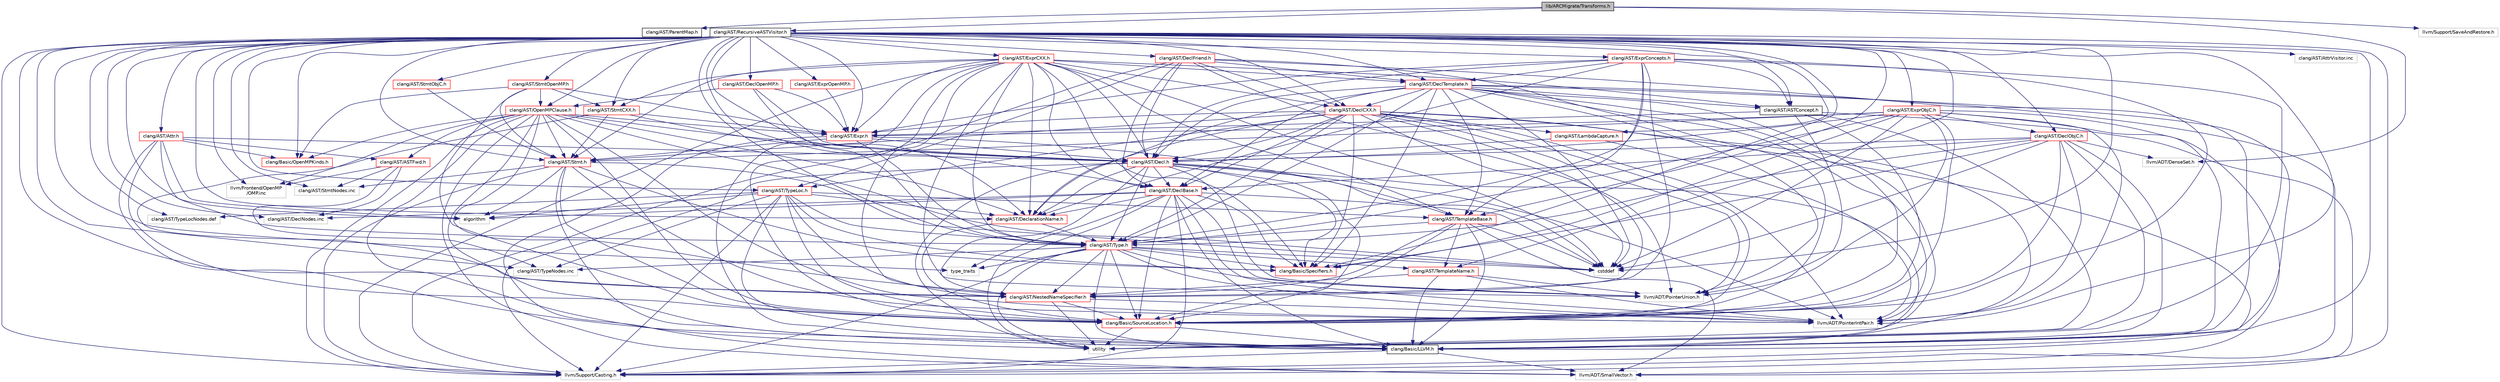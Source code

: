 digraph "lib/ARCMigrate/Transforms.h"
{
 // LATEX_PDF_SIZE
  bgcolor="transparent";
  edge [fontname="Helvetica",fontsize="10",labelfontname="Helvetica",labelfontsize="10"];
  node [fontname="Helvetica",fontsize="10",shape=record];
  Node1 [label="lib/ARCMigrate/Transforms.h",height=0.2,width=0.4,color="black", fillcolor="grey75", style="filled", fontcolor="black",tooltip=" "];
  Node1 -> Node2 [color="midnightblue",fontsize="10",style="solid",fontname="Helvetica"];
  Node2 [label="clang/AST/ParentMap.h",height=0.2,width=0.4,color="black",URL="$ParentMap_8h.html",tooltip=" "];
  Node1 -> Node3 [color="midnightblue",fontsize="10",style="solid",fontname="Helvetica"];
  Node3 [label="clang/AST/RecursiveASTVisitor.h",height=0.2,width=0.4,color="black",URL="$RecursiveASTVisitor_8h.html",tooltip=" "];
  Node3 -> Node4 [color="midnightblue",fontsize="10",style="solid",fontname="Helvetica"];
  Node4 [label="clang/AST/ASTConcept.h",height=0.2,width=0.4,color="black",URL="$ASTConcept_8h.html",tooltip="This file provides AST data structures related to concepts."];
  Node4 -> Node5 [color="midnightblue",fontsize="10",style="solid",fontname="Helvetica"];
  Node5 [label="clang/AST/Expr.h",height=0.2,width=0.4,color="red",URL="$Expr_8h.html",tooltip=" "];
  Node5 -> Node34 [color="midnightblue",fontsize="10",style="solid",fontname="Helvetica"];
  Node34 [label="clang/AST/Decl.h",height=0.2,width=0.4,color="red",URL="$Decl_8h.html",tooltip=" "];
  Node34 -> Node42 [color="midnightblue",fontsize="10",style="solid",fontname="Helvetica"];
  Node42 [label="clang/AST/DeclBase.h",height=0.2,width=0.4,color="red",URL="$DeclBase_8h.html",tooltip=" "];
  Node42 -> Node46 [color="midnightblue",fontsize="10",style="solid",fontname="Helvetica"];
  Node46 [label="clang/AST/DeclarationName.h",height=0.2,width=0.4,color="red",URL="$DeclarationName_8h.html",tooltip=" "];
  Node46 -> Node47 [color="midnightblue",fontsize="10",style="solid",fontname="Helvetica"];
  Node47 [label="clang/AST/Type.h",height=0.2,width=0.4,color="red",URL="$Type_8h.html",tooltip=" "];
  Node47 -> Node48 [color="midnightblue",fontsize="10",style="solid",fontname="Helvetica"];
  Node48 [label="clang/AST/NestedNameSpecifier.h",height=0.2,width=0.4,color="red",URL="$NestedNameSpecifier_8h.html",tooltip=" "];
  Node48 -> Node58 [color="midnightblue",fontsize="10",style="solid",fontname="Helvetica"];
  Node58 [label="clang/Basic/SourceLocation.h",height=0.2,width=0.4,color="red",URL="$SourceLocation_8h.html",tooltip=" "];
  Node58 -> Node7 [color="midnightblue",fontsize="10",style="solid",fontname="Helvetica"];
  Node7 [label="clang/Basic/LLVM.h",height=0.2,width=0.4,color="black",URL="$LLVM_8h.html",tooltip=" "];
  Node7 -> Node8 [color="midnightblue",fontsize="10",style="solid",fontname="Helvetica"];
  Node8 [label="llvm/Support/Casting.h",height=0.2,width=0.4,color="grey75",tooltip=" "];
  Node7 -> Node9 [color="midnightblue",fontsize="10",style="solid",fontname="Helvetica"];
  Node9 [label="llvm/ADT/SmallVector.h",height=0.2,width=0.4,color="grey75",tooltip=" "];
  Node58 -> Node26 [color="midnightblue",fontsize="10",style="solid",fontname="Helvetica"];
  Node26 [label="utility",height=0.2,width=0.4,color="grey75",tooltip=" "];
  Node48 -> Node14 [color="midnightblue",fontsize="10",style="solid",fontname="Helvetica"];
  Node14 [label="llvm/ADT/PointerIntPair.h",height=0.2,width=0.4,color="grey75",tooltip=" "];
  Node48 -> Node26 [color="midnightblue",fontsize="10",style="solid",fontname="Helvetica"];
  Node47 -> Node67 [color="midnightblue",fontsize="10",style="solid",fontname="Helvetica"];
  Node67 [label="clang/AST/TemplateName.h",height=0.2,width=0.4,color="red",URL="$TemplateName_8h.html",tooltip=" "];
  Node67 -> Node48 [color="midnightblue",fontsize="10",style="solid",fontname="Helvetica"];
  Node67 -> Node7 [color="midnightblue",fontsize="10",style="solid",fontname="Helvetica"];
  Node67 -> Node14 [color="midnightblue",fontsize="10",style="solid",fontname="Helvetica"];
  Node67 -> Node15 [color="midnightblue",fontsize="10",style="solid",fontname="Helvetica"];
  Node15 [label="llvm/ADT/PointerUnion.h",height=0.2,width=0.4,color="grey75",tooltip=" "];
  Node47 -> Node7 [color="midnightblue",fontsize="10",style="solid",fontname="Helvetica"];
  Node47 -> Node58 [color="midnightblue",fontsize="10",style="solid",fontname="Helvetica"];
  Node47 -> Node36 [color="midnightblue",fontsize="10",style="solid",fontname="Helvetica"];
  Node36 [label="clang/Basic/Specifiers.h",height=0.2,width=0.4,color="red",URL="$Specifiers_8h.html",tooltip=" "];
  Node47 -> Node14 [color="midnightblue",fontsize="10",style="solid",fontname="Helvetica"];
  Node47 -> Node15 [color="midnightblue",fontsize="10",style="solid",fontname="Helvetica"];
  Node47 -> Node8 [color="midnightblue",fontsize="10",style="solid",fontname="Helvetica"];
  Node47 -> Node19 [color="midnightblue",fontsize="10",style="solid",fontname="Helvetica"];
  Node19 [label="cstddef",height=0.2,width=0.4,color="grey75",tooltip=" "];
  Node47 -> Node25 [color="midnightblue",fontsize="10",style="solid",fontname="Helvetica"];
  Node25 [label="type_traits",height=0.2,width=0.4,color="grey75",tooltip=" "];
  Node47 -> Node26 [color="midnightblue",fontsize="10",style="solid",fontname="Helvetica"];
  Node47 -> Node79 [color="midnightblue",fontsize="10",style="solid",fontname="Helvetica"];
  Node79 [label="clang/AST/TypeNodes.inc",height=0.2,width=0.4,color="grey75",tooltip=" "];
  Node46 -> Node58 [color="midnightblue",fontsize="10",style="solid",fontname="Helvetica"];
  Node42 -> Node7 [color="midnightblue",fontsize="10",style="solid",fontname="Helvetica"];
  Node42 -> Node58 [color="midnightblue",fontsize="10",style="solid",fontname="Helvetica"];
  Node42 -> Node36 [color="midnightblue",fontsize="10",style="solid",fontname="Helvetica"];
  Node42 -> Node14 [color="midnightblue",fontsize="10",style="solid",fontname="Helvetica"];
  Node42 -> Node15 [color="midnightblue",fontsize="10",style="solid",fontname="Helvetica"];
  Node42 -> Node8 [color="midnightblue",fontsize="10",style="solid",fontname="Helvetica"];
  Node42 -> Node20 [color="midnightblue",fontsize="10",style="solid",fontname="Helvetica"];
  Node20 [label="algorithm",height=0.2,width=0.4,color="grey75",tooltip=" "];
  Node42 -> Node19 [color="midnightblue",fontsize="10",style="solid",fontname="Helvetica"];
  Node42 -> Node25 [color="midnightblue",fontsize="10",style="solid",fontname="Helvetica"];
  Node42 -> Node26 [color="midnightblue",fontsize="10",style="solid",fontname="Helvetica"];
  Node42 -> Node97 [color="midnightblue",fontsize="10",style="solid",fontname="Helvetica"];
  Node97 [label="clang/AST/DeclNodes.inc",height=0.2,width=0.4,color="grey75",tooltip=" "];
  Node34 -> Node46 [color="midnightblue",fontsize="10",style="solid",fontname="Helvetica"];
  Node34 -> Node48 [color="midnightblue",fontsize="10",style="solid",fontname="Helvetica"];
  Node34 -> Node47 [color="midnightblue",fontsize="10",style="solid",fontname="Helvetica"];
  Node34 -> Node7 [color="midnightblue",fontsize="10",style="solid",fontname="Helvetica"];
  Node34 -> Node58 [color="midnightblue",fontsize="10",style="solid",fontname="Helvetica"];
  Node34 -> Node36 [color="midnightblue",fontsize="10",style="solid",fontname="Helvetica"];
  Node34 -> Node14 [color="midnightblue",fontsize="10",style="solid",fontname="Helvetica"];
  Node34 -> Node15 [color="midnightblue",fontsize="10",style="solid",fontname="Helvetica"];
  Node34 -> Node8 [color="midnightblue",fontsize="10",style="solid",fontname="Helvetica"];
  Node34 -> Node19 [color="midnightblue",fontsize="10",style="solid",fontname="Helvetica"];
  Node34 -> Node26 [color="midnightblue",fontsize="10",style="solid",fontname="Helvetica"];
  Node5 -> Node107 [color="midnightblue",fontsize="10",style="solid",fontname="Helvetica"];
  Node107 [label="clang/AST/Stmt.h",height=0.2,width=0.4,color="red",URL="$Stmt_8h.html",tooltip=" "];
  Node107 -> Node7 [color="midnightblue",fontsize="10",style="solid",fontname="Helvetica"];
  Node107 -> Node58 [color="midnightblue",fontsize="10",style="solid",fontname="Helvetica"];
  Node107 -> Node36 [color="midnightblue",fontsize="10",style="solid",fontname="Helvetica"];
  Node107 -> Node14 [color="midnightblue",fontsize="10",style="solid",fontname="Helvetica"];
  Node107 -> Node8 [color="midnightblue",fontsize="10",style="solid",fontname="Helvetica"];
  Node107 -> Node20 [color="midnightblue",fontsize="10",style="solid",fontname="Helvetica"];
  Node107 -> Node19 [color="midnightblue",fontsize="10",style="solid",fontname="Helvetica"];
  Node107 -> Node126 [color="midnightblue",fontsize="10",style="solid",fontname="Helvetica"];
  Node126 [label="clang/AST/StmtNodes.inc",height=0.2,width=0.4,color="grey75",tooltip=" "];
  Node5 -> Node127 [color="midnightblue",fontsize="10",style="solid",fontname="Helvetica"];
  Node127 [label="clang/AST/TemplateBase.h",height=0.2,width=0.4,color="red",URL="$TemplateBase_8h.html",tooltip=" "];
  Node127 -> Node48 [color="midnightblue",fontsize="10",style="solid",fontname="Helvetica"];
  Node127 -> Node67 [color="midnightblue",fontsize="10",style="solid",fontname="Helvetica"];
  Node127 -> Node47 [color="midnightblue",fontsize="10",style="solid",fontname="Helvetica"];
  Node127 -> Node7 [color="midnightblue",fontsize="10",style="solid",fontname="Helvetica"];
  Node127 -> Node58 [color="midnightblue",fontsize="10",style="solid",fontname="Helvetica"];
  Node127 -> Node9 [color="midnightblue",fontsize="10",style="solid",fontname="Helvetica"];
  Node127 -> Node19 [color="midnightblue",fontsize="10",style="solid",fontname="Helvetica"];
  Node5 -> Node47 [color="midnightblue",fontsize="10",style="solid",fontname="Helvetica"];
  Node5 -> Node9 [color="midnightblue",fontsize="10",style="solid",fontname="Helvetica"];
  Node4 -> Node58 [color="midnightblue",fontsize="10",style="solid",fontname="Helvetica"];
  Node4 -> Node15 [color="midnightblue",fontsize="10",style="solid",fontname="Helvetica"];
  Node4 -> Node9 [color="midnightblue",fontsize="10",style="solid",fontname="Helvetica"];
  Node4 -> Node26 [color="midnightblue",fontsize="10",style="solid",fontname="Helvetica"];
  Node3 -> Node133 [color="midnightblue",fontsize="10",style="solid",fontname="Helvetica"];
  Node133 [label="clang/AST/Attr.h",height=0.2,width=0.4,color="red",URL="$Attr_8h.html",tooltip=" "];
  Node133 -> Node134 [color="midnightblue",fontsize="10",style="solid",fontname="Helvetica"];
  Node134 [label="clang/AST/ASTFwd.h",height=0.2,width=0.4,color="red",URL="$ASTFwd_8h.html",tooltip=" "];
  Node134 -> Node97 [color="midnightblue",fontsize="10",style="solid",fontname="Helvetica"];
  Node134 -> Node126 [color="midnightblue",fontsize="10",style="solid",fontname="Helvetica"];
  Node134 -> Node79 [color="midnightblue",fontsize="10",style="solid",fontname="Helvetica"];
  Node134 -> Node135 [color="midnightblue",fontsize="10",style="solid",fontname="Helvetica"];
  Node135 [label="llvm/Frontend/OpenMP\l/OMP.inc",height=0.2,width=0.4,color="grey75",tooltip=" "];
  Node133 -> Node34 [color="midnightblue",fontsize="10",style="solid",fontname="Helvetica"];
  Node133 -> Node47 [color="midnightblue",fontsize="10",style="solid",fontname="Helvetica"];
  Node133 -> Node7 [color="midnightblue",fontsize="10",style="solid",fontname="Helvetica"];
  Node133 -> Node138 [color="midnightblue",fontsize="10",style="solid",fontname="Helvetica"];
  Node138 [label="clang/Basic/OpenMPKinds.h",height=0.2,width=0.4,color="red",URL="$OpenMPKinds_8h.html",tooltip=" "];
  Node133 -> Node58 [color="midnightblue",fontsize="10",style="solid",fontname="Helvetica"];
  Node133 -> Node20 [color="midnightblue",fontsize="10",style="solid",fontname="Helvetica"];
  Node3 -> Node34 [color="midnightblue",fontsize="10",style="solid",fontname="Helvetica"];
  Node3 -> Node42 [color="midnightblue",fontsize="10",style="solid",fontname="Helvetica"];
  Node3 -> Node142 [color="midnightblue",fontsize="10",style="solid",fontname="Helvetica"];
  Node142 [label="clang/AST/DeclCXX.h",height=0.2,width=0.4,color="red",URL="$DeclCXX_8h.html",tooltip=" "];
  Node142 -> Node34 [color="midnightblue",fontsize="10",style="solid",fontname="Helvetica"];
  Node142 -> Node42 [color="midnightblue",fontsize="10",style="solid",fontname="Helvetica"];
  Node142 -> Node46 [color="midnightblue",fontsize="10",style="solid",fontname="Helvetica"];
  Node142 -> Node5 [color="midnightblue",fontsize="10",style="solid",fontname="Helvetica"];
  Node142 -> Node145 [color="midnightblue",fontsize="10",style="solid",fontname="Helvetica"];
  Node145 [label="clang/AST/LambdaCapture.h",height=0.2,width=0.4,color="red",URL="$LambdaCapture_8h.html",tooltip=" "];
  Node145 -> Node34 [color="midnightblue",fontsize="10",style="solid",fontname="Helvetica"];
  Node145 -> Node14 [color="midnightblue",fontsize="10",style="solid",fontname="Helvetica"];
  Node142 -> Node48 [color="midnightblue",fontsize="10",style="solid",fontname="Helvetica"];
  Node142 -> Node107 [color="midnightblue",fontsize="10",style="solid",fontname="Helvetica"];
  Node142 -> Node47 [color="midnightblue",fontsize="10",style="solid",fontname="Helvetica"];
  Node142 -> Node147 [color="midnightblue",fontsize="10",style="solid",fontname="Helvetica"];
  Node147 [label="clang/AST/TypeLoc.h",height=0.2,width=0.4,color="red",URL="$TypeLoc_8h.html",tooltip=" "];
  Node147 -> Node46 [color="midnightblue",fontsize="10",style="solid",fontname="Helvetica"];
  Node147 -> Node48 [color="midnightblue",fontsize="10",style="solid",fontname="Helvetica"];
  Node147 -> Node127 [color="midnightblue",fontsize="10",style="solid",fontname="Helvetica"];
  Node147 -> Node47 [color="midnightblue",fontsize="10",style="solid",fontname="Helvetica"];
  Node147 -> Node7 [color="midnightblue",fontsize="10",style="solid",fontname="Helvetica"];
  Node147 -> Node58 [color="midnightblue",fontsize="10",style="solid",fontname="Helvetica"];
  Node147 -> Node36 [color="midnightblue",fontsize="10",style="solid",fontname="Helvetica"];
  Node147 -> Node8 [color="midnightblue",fontsize="10",style="solid",fontname="Helvetica"];
  Node147 -> Node20 [color="midnightblue",fontsize="10",style="solid",fontname="Helvetica"];
  Node147 -> Node148 [color="midnightblue",fontsize="10",style="solid",fontname="Helvetica"];
  Node148 [label="clang/AST/TypeLocNodes.def",height=0.2,width=0.4,color="grey75",tooltip=" "];
  Node147 -> Node79 [color="midnightblue",fontsize="10",style="solid",fontname="Helvetica"];
  Node142 -> Node7 [color="midnightblue",fontsize="10",style="solid",fontname="Helvetica"];
  Node142 -> Node58 [color="midnightblue",fontsize="10",style="solid",fontname="Helvetica"];
  Node142 -> Node36 [color="midnightblue",fontsize="10",style="solid",fontname="Helvetica"];
  Node142 -> Node14 [color="midnightblue",fontsize="10",style="solid",fontname="Helvetica"];
  Node142 -> Node15 [color="midnightblue",fontsize="10",style="solid",fontname="Helvetica"];
  Node142 -> Node8 [color="midnightblue",fontsize="10",style="solid",fontname="Helvetica"];
  Node142 -> Node19 [color="midnightblue",fontsize="10",style="solid",fontname="Helvetica"];
  Node3 -> Node151 [color="midnightblue",fontsize="10",style="solid",fontname="Helvetica"];
  Node151 [label="clang/AST/DeclFriend.h",height=0.2,width=0.4,color="red",URL="$DeclFriend_8h.html",tooltip=" "];
  Node151 -> Node34 [color="midnightblue",fontsize="10",style="solid",fontname="Helvetica"];
  Node151 -> Node42 [color="midnightblue",fontsize="10",style="solid",fontname="Helvetica"];
  Node151 -> Node142 [color="midnightblue",fontsize="10",style="solid",fontname="Helvetica"];
  Node151 -> Node152 [color="midnightblue",fontsize="10",style="solid",fontname="Helvetica"];
  Node152 [label="clang/AST/DeclTemplate.h",height=0.2,width=0.4,color="red",URL="$DeclTemplate_8h.html",tooltip=" "];
  Node152 -> Node4 [color="midnightblue",fontsize="10",style="solid",fontname="Helvetica"];
  Node152 -> Node34 [color="midnightblue",fontsize="10",style="solid",fontname="Helvetica"];
  Node152 -> Node42 [color="midnightblue",fontsize="10",style="solid",fontname="Helvetica"];
  Node152 -> Node142 [color="midnightblue",fontsize="10",style="solid",fontname="Helvetica"];
  Node152 -> Node46 [color="midnightblue",fontsize="10",style="solid",fontname="Helvetica"];
  Node152 -> Node127 [color="midnightblue",fontsize="10",style="solid",fontname="Helvetica"];
  Node152 -> Node47 [color="midnightblue",fontsize="10",style="solid",fontname="Helvetica"];
  Node152 -> Node7 [color="midnightblue",fontsize="10",style="solid",fontname="Helvetica"];
  Node152 -> Node58 [color="midnightblue",fontsize="10",style="solid",fontname="Helvetica"];
  Node152 -> Node36 [color="midnightblue",fontsize="10",style="solid",fontname="Helvetica"];
  Node152 -> Node14 [color="midnightblue",fontsize="10",style="solid",fontname="Helvetica"];
  Node152 -> Node15 [color="midnightblue",fontsize="10",style="solid",fontname="Helvetica"];
  Node152 -> Node8 [color="midnightblue",fontsize="10",style="solid",fontname="Helvetica"];
  Node152 -> Node19 [color="midnightblue",fontsize="10",style="solid",fontname="Helvetica"];
  Node152 -> Node26 [color="midnightblue",fontsize="10",style="solid",fontname="Helvetica"];
  Node151 -> Node147 [color="midnightblue",fontsize="10",style="solid",fontname="Helvetica"];
  Node151 -> Node7 [color="midnightblue",fontsize="10",style="solid",fontname="Helvetica"];
  Node151 -> Node58 [color="midnightblue",fontsize="10",style="solid",fontname="Helvetica"];
  Node151 -> Node15 [color="midnightblue",fontsize="10",style="solid",fontname="Helvetica"];
  Node151 -> Node8 [color="midnightblue",fontsize="10",style="solid",fontname="Helvetica"];
  Node3 -> Node174 [color="midnightblue",fontsize="10",style="solid",fontname="Helvetica"];
  Node174 [label="clang/AST/DeclObjC.h",height=0.2,width=0.4,color="red",URL="$DeclObjC_8h.html",tooltip=" "];
  Node174 -> Node34 [color="midnightblue",fontsize="10",style="solid",fontname="Helvetica"];
  Node174 -> Node42 [color="midnightblue",fontsize="10",style="solid",fontname="Helvetica"];
  Node174 -> Node47 [color="midnightblue",fontsize="10",style="solid",fontname="Helvetica"];
  Node174 -> Node7 [color="midnightblue",fontsize="10",style="solid",fontname="Helvetica"];
  Node174 -> Node58 [color="midnightblue",fontsize="10",style="solid",fontname="Helvetica"];
  Node174 -> Node36 [color="midnightblue",fontsize="10",style="solid",fontname="Helvetica"];
  Node174 -> Node171 [color="midnightblue",fontsize="10",style="solid",fontname="Helvetica"];
  Node171 [label="llvm/ADT/DenseSet.h",height=0.2,width=0.4,color="grey75",tooltip=" "];
  Node174 -> Node14 [color="midnightblue",fontsize="10",style="solid",fontname="Helvetica"];
  Node174 -> Node19 [color="midnightblue",fontsize="10",style="solid",fontname="Helvetica"];
  Node174 -> Node26 [color="midnightblue",fontsize="10",style="solid",fontname="Helvetica"];
  Node3 -> Node177 [color="midnightblue",fontsize="10",style="solid",fontname="Helvetica"];
  Node177 [label="clang/AST/DeclOpenMP.h",height=0.2,width=0.4,color="red",URL="$DeclOpenMP_8h.html",tooltip=" "];
  Node177 -> Node34 [color="midnightblue",fontsize="10",style="solid",fontname="Helvetica"];
  Node177 -> Node5 [color="midnightblue",fontsize="10",style="solid",fontname="Helvetica"];
  Node177 -> Node178 [color="midnightblue",fontsize="10",style="solid",fontname="Helvetica"];
  Node178 [label="clang/AST/OpenMPClause.h",height=0.2,width=0.4,color="red",URL="$OpenMPClause_8h.html",tooltip=" "];
  Node178 -> Node134 [color="midnightblue",fontsize="10",style="solid",fontname="Helvetica"];
  Node178 -> Node34 [color="midnightblue",fontsize="10",style="solid",fontname="Helvetica"];
  Node178 -> Node46 [color="midnightblue",fontsize="10",style="solid",fontname="Helvetica"];
  Node178 -> Node5 [color="midnightblue",fontsize="10",style="solid",fontname="Helvetica"];
  Node178 -> Node48 [color="midnightblue",fontsize="10",style="solid",fontname="Helvetica"];
  Node178 -> Node107 [color="midnightblue",fontsize="10",style="solid",fontname="Helvetica"];
  Node178 -> Node7 [color="midnightblue",fontsize="10",style="solid",fontname="Helvetica"];
  Node178 -> Node138 [color="midnightblue",fontsize="10",style="solid",fontname="Helvetica"];
  Node178 -> Node58 [color="midnightblue",fontsize="10",style="solid",fontname="Helvetica"];
  Node178 -> Node14 [color="midnightblue",fontsize="10",style="solid",fontname="Helvetica"];
  Node178 -> Node9 [color="midnightblue",fontsize="10",style="solid",fontname="Helvetica"];
  Node178 -> Node8 [color="midnightblue",fontsize="10",style="solid",fontname="Helvetica"];
  Node178 -> Node19 [color="midnightblue",fontsize="10",style="solid",fontname="Helvetica"];
  Node178 -> Node26 [color="midnightblue",fontsize="10",style="solid",fontname="Helvetica"];
  Node178 -> Node135 [color="midnightblue",fontsize="10",style="solid",fontname="Helvetica"];
  Node177 -> Node47 [color="midnightblue",fontsize="10",style="solid",fontname="Helvetica"];
  Node3 -> Node152 [color="midnightblue",fontsize="10",style="solid",fontname="Helvetica"];
  Node3 -> Node46 [color="midnightblue",fontsize="10",style="solid",fontname="Helvetica"];
  Node3 -> Node5 [color="midnightblue",fontsize="10",style="solid",fontname="Helvetica"];
  Node3 -> Node181 [color="midnightblue",fontsize="10",style="solid",fontname="Helvetica"];
  Node181 [label="clang/AST/ExprCXX.h",height=0.2,width=0.4,color="red",URL="$ExprCXX_8h.html",tooltip=" "];
  Node181 -> Node4 [color="midnightblue",fontsize="10",style="solid",fontname="Helvetica"];
  Node181 -> Node34 [color="midnightblue",fontsize="10",style="solid",fontname="Helvetica"];
  Node181 -> Node42 [color="midnightblue",fontsize="10",style="solid",fontname="Helvetica"];
  Node181 -> Node142 [color="midnightblue",fontsize="10",style="solid",fontname="Helvetica"];
  Node181 -> Node152 [color="midnightblue",fontsize="10",style="solid",fontname="Helvetica"];
  Node181 -> Node46 [color="midnightblue",fontsize="10",style="solid",fontname="Helvetica"];
  Node181 -> Node5 [color="midnightblue",fontsize="10",style="solid",fontname="Helvetica"];
  Node181 -> Node48 [color="midnightblue",fontsize="10",style="solid",fontname="Helvetica"];
  Node181 -> Node107 [color="midnightblue",fontsize="10",style="solid",fontname="Helvetica"];
  Node181 -> Node182 [color="midnightblue",fontsize="10",style="solid",fontname="Helvetica"];
  Node182 [label="clang/AST/StmtCXX.h",height=0.2,width=0.4,color="red",URL="$StmtCXX_8h.html",tooltip=" "];
  Node182 -> Node46 [color="midnightblue",fontsize="10",style="solid",fontname="Helvetica"];
  Node182 -> Node5 [color="midnightblue",fontsize="10",style="solid",fontname="Helvetica"];
  Node182 -> Node48 [color="midnightblue",fontsize="10",style="solid",fontname="Helvetica"];
  Node182 -> Node107 [color="midnightblue",fontsize="10",style="solid",fontname="Helvetica"];
  Node181 -> Node127 [color="midnightblue",fontsize="10",style="solid",fontname="Helvetica"];
  Node181 -> Node47 [color="midnightblue",fontsize="10",style="solid",fontname="Helvetica"];
  Node181 -> Node7 [color="midnightblue",fontsize="10",style="solid",fontname="Helvetica"];
  Node181 -> Node58 [color="midnightblue",fontsize="10",style="solid",fontname="Helvetica"];
  Node181 -> Node36 [color="midnightblue",fontsize="10",style="solid",fontname="Helvetica"];
  Node181 -> Node15 [color="midnightblue",fontsize="10",style="solid",fontname="Helvetica"];
  Node181 -> Node8 [color="midnightblue",fontsize="10",style="solid",fontname="Helvetica"];
  Node181 -> Node19 [color="midnightblue",fontsize="10",style="solid",fontname="Helvetica"];
  Node3 -> Node184 [color="midnightblue",fontsize="10",style="solid",fontname="Helvetica"];
  Node184 [label="clang/AST/ExprConcepts.h",height=0.2,width=0.4,color="red",URL="$ExprConcepts_8h.html",tooltip=" "];
  Node184 -> Node4 [color="midnightblue",fontsize="10",style="solid",fontname="Helvetica"];
  Node184 -> Node34 [color="midnightblue",fontsize="10",style="solid",fontname="Helvetica"];
  Node184 -> Node46 [color="midnightblue",fontsize="10",style="solid",fontname="Helvetica"];
  Node184 -> Node152 [color="midnightblue",fontsize="10",style="solid",fontname="Helvetica"];
  Node184 -> Node5 [color="midnightblue",fontsize="10",style="solid",fontname="Helvetica"];
  Node184 -> Node48 [color="midnightblue",fontsize="10",style="solid",fontname="Helvetica"];
  Node184 -> Node127 [color="midnightblue",fontsize="10",style="solid",fontname="Helvetica"];
  Node184 -> Node47 [color="midnightblue",fontsize="10",style="solid",fontname="Helvetica"];
  Node184 -> Node58 [color="midnightblue",fontsize="10",style="solid",fontname="Helvetica"];
  Node184 -> Node26 [color="midnightblue",fontsize="10",style="solid",fontname="Helvetica"];
  Node3 -> Node185 [color="midnightblue",fontsize="10",style="solid",fontname="Helvetica"];
  Node185 [label="clang/AST/ExprObjC.h",height=0.2,width=0.4,color="red",URL="$ExprObjC_8h.html",tooltip=" "];
  Node185 -> Node34 [color="midnightblue",fontsize="10",style="solid",fontname="Helvetica"];
  Node185 -> Node174 [color="midnightblue",fontsize="10",style="solid",fontname="Helvetica"];
  Node185 -> Node5 [color="midnightblue",fontsize="10",style="solid",fontname="Helvetica"];
  Node185 -> Node107 [color="midnightblue",fontsize="10",style="solid",fontname="Helvetica"];
  Node185 -> Node47 [color="midnightblue",fontsize="10",style="solid",fontname="Helvetica"];
  Node185 -> Node7 [color="midnightblue",fontsize="10",style="solid",fontname="Helvetica"];
  Node185 -> Node58 [color="midnightblue",fontsize="10",style="solid",fontname="Helvetica"];
  Node185 -> Node36 [color="midnightblue",fontsize="10",style="solid",fontname="Helvetica"];
  Node185 -> Node14 [color="midnightblue",fontsize="10",style="solid",fontname="Helvetica"];
  Node185 -> Node15 [color="midnightblue",fontsize="10",style="solid",fontname="Helvetica"];
  Node185 -> Node8 [color="midnightblue",fontsize="10",style="solid",fontname="Helvetica"];
  Node185 -> Node19 [color="midnightblue",fontsize="10",style="solid",fontname="Helvetica"];
  Node3 -> Node186 [color="midnightblue",fontsize="10",style="solid",fontname="Helvetica"];
  Node186 [label="clang/AST/ExprOpenMP.h",height=0.2,width=0.4,color="red",URL="$ExprOpenMP_8h.html",tooltip=" "];
  Node186 -> Node5 [color="midnightblue",fontsize="10",style="solid",fontname="Helvetica"];
  Node3 -> Node145 [color="midnightblue",fontsize="10",style="solid",fontname="Helvetica"];
  Node3 -> Node48 [color="midnightblue",fontsize="10",style="solid",fontname="Helvetica"];
  Node3 -> Node178 [color="midnightblue",fontsize="10",style="solid",fontname="Helvetica"];
  Node3 -> Node107 [color="midnightblue",fontsize="10",style="solid",fontname="Helvetica"];
  Node3 -> Node182 [color="midnightblue",fontsize="10",style="solid",fontname="Helvetica"];
  Node3 -> Node187 [color="midnightblue",fontsize="10",style="solid",fontname="Helvetica"];
  Node187 [label="clang/AST/StmtObjC.h",height=0.2,width=0.4,color="red",URL="$StmtObjC_8h.html",tooltip=" "];
  Node187 -> Node107 [color="midnightblue",fontsize="10",style="solid",fontname="Helvetica"];
  Node3 -> Node188 [color="midnightblue",fontsize="10",style="solid",fontname="Helvetica"];
  Node188 [label="clang/AST/StmtOpenMP.h",height=0.2,width=0.4,color="red",URL="$StmtOpenMP_8h.html",tooltip=" "];
  Node188 -> Node5 [color="midnightblue",fontsize="10",style="solid",fontname="Helvetica"];
  Node188 -> Node178 [color="midnightblue",fontsize="10",style="solid",fontname="Helvetica"];
  Node188 -> Node107 [color="midnightblue",fontsize="10",style="solid",fontname="Helvetica"];
  Node188 -> Node182 [color="midnightblue",fontsize="10",style="solid",fontname="Helvetica"];
  Node188 -> Node138 [color="midnightblue",fontsize="10",style="solid",fontname="Helvetica"];
  Node188 -> Node58 [color="midnightblue",fontsize="10",style="solid",fontname="Helvetica"];
  Node3 -> Node127 [color="midnightblue",fontsize="10",style="solid",fontname="Helvetica"];
  Node3 -> Node67 [color="midnightblue",fontsize="10",style="solid",fontname="Helvetica"];
  Node3 -> Node47 [color="midnightblue",fontsize="10",style="solid",fontname="Helvetica"];
  Node3 -> Node147 [color="midnightblue",fontsize="10",style="solid",fontname="Helvetica"];
  Node3 -> Node7 [color="midnightblue",fontsize="10",style="solid",fontname="Helvetica"];
  Node3 -> Node138 [color="midnightblue",fontsize="10",style="solid",fontname="Helvetica"];
  Node3 -> Node36 [color="midnightblue",fontsize="10",style="solid",fontname="Helvetica"];
  Node3 -> Node14 [color="midnightblue",fontsize="10",style="solid",fontname="Helvetica"];
  Node3 -> Node9 [color="midnightblue",fontsize="10",style="solid",fontname="Helvetica"];
  Node3 -> Node8 [color="midnightblue",fontsize="10",style="solid",fontname="Helvetica"];
  Node3 -> Node20 [color="midnightblue",fontsize="10",style="solid",fontname="Helvetica"];
  Node3 -> Node19 [color="midnightblue",fontsize="10",style="solid",fontname="Helvetica"];
  Node3 -> Node25 [color="midnightblue",fontsize="10",style="solid",fontname="Helvetica"];
  Node3 -> Node189 [color="midnightblue",fontsize="10",style="solid",fontname="Helvetica"];
  Node189 [label="clang/AST/AttrVisitor.inc",height=0.2,width=0.4,color="grey75",tooltip=" "];
  Node3 -> Node126 [color="midnightblue",fontsize="10",style="solid",fontname="Helvetica"];
  Node3 -> Node79 [color="midnightblue",fontsize="10",style="solid",fontname="Helvetica"];
  Node3 -> Node148 [color="midnightblue",fontsize="10",style="solid",fontname="Helvetica"];
  Node3 -> Node97 [color="midnightblue",fontsize="10",style="solid",fontname="Helvetica"];
  Node3 -> Node135 [color="midnightblue",fontsize="10",style="solid",fontname="Helvetica"];
  Node1 -> Node171 [color="midnightblue",fontsize="10",style="solid",fontname="Helvetica"];
  Node1 -> Node190 [color="midnightblue",fontsize="10",style="solid",fontname="Helvetica"];
  Node190 [label="llvm/Support/SaveAndRestore.h",height=0.2,width=0.4,color="grey75",tooltip=" "];
}
